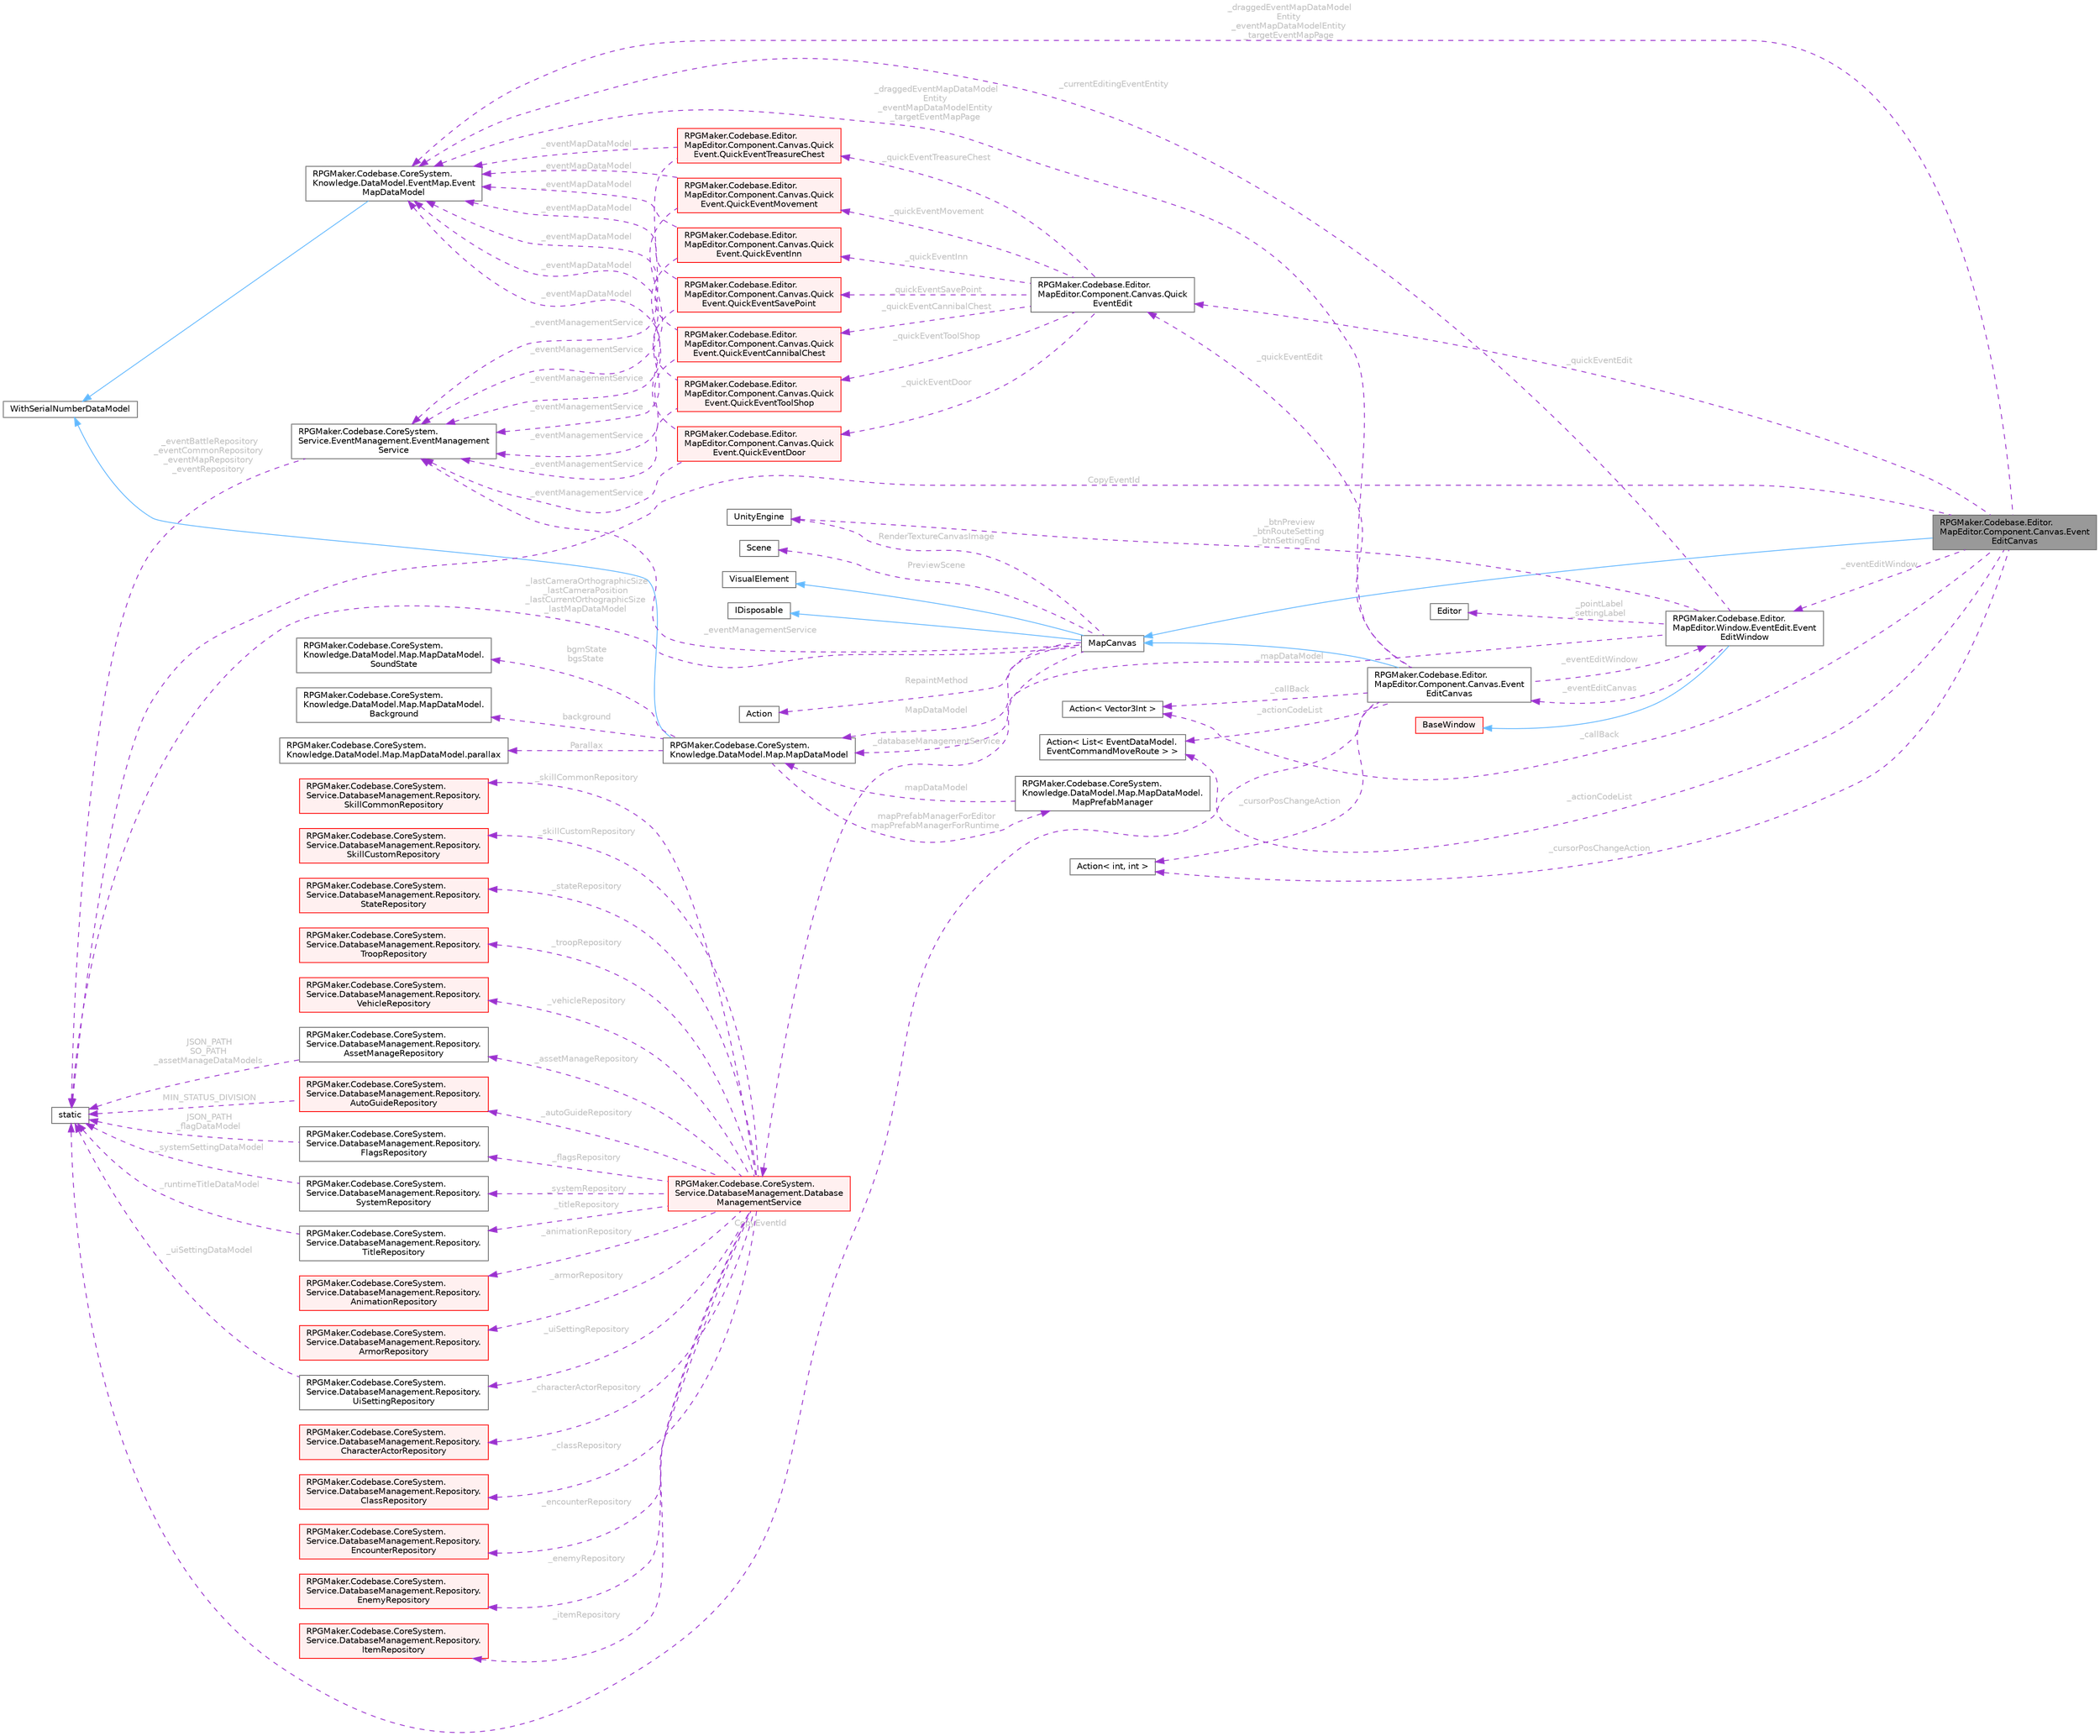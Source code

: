 digraph "RPGMaker.Codebase.Editor.MapEditor.Component.Canvas.EventEditCanvas"
{
 // LATEX_PDF_SIZE
  bgcolor="transparent";
  edge [fontname=Helvetica,fontsize=10,labelfontname=Helvetica,labelfontsize=10];
  node [fontname=Helvetica,fontsize=10,shape=box,height=0.2,width=0.4];
  rankdir="LR";
  Node1 [id="Node000001",label="RPGMaker.Codebase.Editor.\lMapEditor.Component.Canvas.Event\lEditCanvas",height=0.2,width=0.4,color="gray40", fillcolor="grey60", style="filled", fontcolor="black",tooltip="マップ上のイベントを編集する機能を持つキャンバスコンポーネント"];
  Node2 -> Node1 [id="edge1_Node000001_Node000002",dir="back",color="steelblue1",style="solid",tooltip=" "];
  Node2 [id="Node000002",label="MapCanvas",height=0.2,width=0.4,color="gray40", fillcolor="white", style="filled",URL="$da/d63/class_r_p_g_maker_1_1_codebase_1_1_editor_1_1_map_editor_1_1_component_1_1_canvas_1_1_map_canvas.html",tooltip=" "];
  Node3 -> Node2 [id="edge2_Node000002_Node000003",dir="back",color="steelblue1",style="solid",tooltip=" "];
  Node3 [id="Node000003",label="VisualElement",height=0.2,width=0.4,color="gray40", fillcolor="white", style="filled",tooltip=" "];
  Node4 -> Node2 [id="edge3_Node000002_Node000004",dir="back",color="steelblue1",style="solid",tooltip=" "];
  Node4 [id="Node000004",label="IDisposable",height=0.2,width=0.4,color="gray40", fillcolor="white", style="filled",tooltip=" "];
  Node5 -> Node2 [id="edge4_Node000002_Node000005",dir="back",color="darkorchid3",style="dashed",tooltip=" ",label=" MapDataModel",fontcolor="grey" ];
  Node5 [id="Node000005",label="RPGMaker.Codebase.CoreSystem.\lKnowledge.DataModel.Map.MapDataModel",height=0.2,width=0.4,color="gray40", fillcolor="white", style="filled",URL="$d8/d51/class_r_p_g_maker_1_1_codebase_1_1_core_system_1_1_knowledge_1_1_data_model_1_1_map_1_1_map_data_model.html",tooltip="😁 マップ・データ・モデル"];
  Node6 -> Node5 [id="edge5_Node000005_Node000006",dir="back",color="steelblue1",style="solid",tooltip=" "];
  Node6 [id="Node000006",label="WithSerialNumberDataModel",height=0.2,width=0.4,color="gray40", fillcolor="white", style="filled",tooltip=" "];
  Node7 -> Node5 [id="edge6_Node000005_Node000007",dir="back",color="darkorchid3",style="dashed",tooltip=" ",label=" background",fontcolor="grey" ];
  Node7 [id="Node000007",label="RPGMaker.Codebase.CoreSystem.\lKnowledge.DataModel.Map.MapDataModel.\lBackground",height=0.2,width=0.4,color="gray40", fillcolor="white", style="filled",URL="$d0/d66/class_r_p_g_maker_1_1_codebase_1_1_core_system_1_1_knowledge_1_1_data_model_1_1_map_1_1_map_data_model_1_1_background.html",tooltip="😁 背景"];
  Node8 -> Node5 [id="edge7_Node000005_Node000008",dir="back",color="darkorchid3",style="dashed",tooltip=" ",label=" Parallax",fontcolor="grey" ];
  Node8 [id="Node000008",label="RPGMaker.Codebase.CoreSystem.\lKnowledge.DataModel.Map.MapDataModel.parallax",height=0.2,width=0.4,color="gray40", fillcolor="white", style="filled",URL="$d6/d59/class_r_p_g_maker_1_1_codebase_1_1_core_system_1_1_knowledge_1_1_data_model_1_1_map_1_1_map_data_model_1_1parallax.html",tooltip="😁 視差"];
  Node9 -> Node5 [id="edge8_Node000005_Node000009",dir="back",color="darkorchid3",style="dashed",tooltip=" ",label=" bgmState\nbgsState",fontcolor="grey" ];
  Node9 [id="Node000009",label="RPGMaker.Codebase.CoreSystem.\lKnowledge.DataModel.Map.MapDataModel.\lSoundState",height=0.2,width=0.4,color="gray40", fillcolor="white", style="filled",URL="$dc/d49/class_r_p_g_maker_1_1_codebase_1_1_core_system_1_1_knowledge_1_1_data_model_1_1_map_1_1_map_data_model_1_1_sound_state.html",tooltip="😁 音状態"];
  Node10 -> Node5 [id="edge9_Node000005_Node000010",dir="back",color="darkorchid3",style="dashed",tooltip=" ",label=" mapPrefabManagerForEditor\nmapPrefabManagerForRuntime",fontcolor="grey" ];
  Node10 [id="Node000010",label="RPGMaker.Codebase.CoreSystem.\lKnowledge.DataModel.Map.MapDataModel.\lMapPrefabManager",height=0.2,width=0.4,color="gray40", fillcolor="white", style="filled",URL="$dd/db9/class_r_p_g_maker_1_1_codebase_1_1_core_system_1_1_knowledge_1_1_data_model_1_1_map_1_1_map_data_model_1_1_map_prefab_manager.html",tooltip="マップ・プレファブ管理"];
  Node5 -> Node10 [id="edge10_Node000010_Node000005",dir="back",color="darkorchid3",style="dashed",tooltip=" ",label=" mapDataModel",fontcolor="grey" ];
  Node11 -> Node2 [id="edge11_Node000002_Node000011",dir="back",color="darkorchid3",style="dashed",tooltip=" ",label=" RepaintMethod",fontcolor="grey" ];
  Node11 [id="Node000011",label="Action",height=0.2,width=0.4,color="gray40", fillcolor="white", style="filled",tooltip=" "];
  Node12 -> Node2 [id="edge12_Node000002_Node000012",dir="back",color="darkorchid3",style="dashed",tooltip=" ",label=" PreviewScene",fontcolor="grey" ];
  Node12 [id="Node000012",label="Scene",height=0.2,width=0.4,color="gray40", fillcolor="white", style="filled",tooltip=" "];
  Node13 -> Node2 [id="edge13_Node000002_Node000013",dir="back",color="darkorchid3",style="dashed",tooltip=" ",label=" RenderTextureCanvasImage",fontcolor="grey" ];
  Node13 [id="Node000013",label="UnityEngine",height=0.2,width=0.4,color="gray40", fillcolor="white", style="filled",tooltip=" "];
  Node14 -> Node2 [id="edge14_Node000002_Node000014",dir="back",color="darkorchid3",style="dashed",tooltip=" ",label=" _lastCameraOrthographicSize\n_lastCameraPosition\n_lastCurrentOrthographicSize\n_lastMapDataModel",fontcolor="grey" ];
  Node14 [id="Node000014",label="static",height=0.2,width=0.4,color="gray40", fillcolor="white", style="filled",tooltip=" "];
  Node15 -> Node2 [id="edge15_Node000002_Node000015",dir="back",color="darkorchid3",style="dashed",tooltip=" ",label=" _eventManagementService",fontcolor="grey" ];
  Node15 [id="Node000015",label="RPGMaker.Codebase.CoreSystem.\lService.EventManagement.EventManagement\lService",height=0.2,width=0.4,color="gray40", fillcolor="white", style="filled",URL="$d5/d7b/class_r_p_g_maker_1_1_codebase_1_1_core_system_1_1_service_1_1_event_management_1_1_event_management_service.html",tooltip=" "];
  Node14 -> Node15 [id="edge16_Node000015_Node000014",dir="back",color="darkorchid3",style="dashed",tooltip=" ",label=" _eventBattleRepository\n_eventCommonRepository\n_eventMapRepository\n_eventRepository",fontcolor="grey" ];
  Node16 -> Node2 [id="edge17_Node000002_Node000016",dir="back",color="darkorchid3",style="dashed",tooltip=" ",label=" _databaseManagementService",fontcolor="grey" ];
  Node16 [id="Node000016",label="RPGMaker.Codebase.CoreSystem.\lService.DatabaseManagement.Database\lManagementService",height=0.2,width=0.4,color="red", fillcolor="#FFF0F0", style="filled",URL="$db/db0/class_r_p_g_maker_1_1_codebase_1_1_core_system_1_1_service_1_1_database_management_1_1_database_management_service.html",tooltip="😁 データベース管理サービス"];
  Node17 -> Node16 [id="edge18_Node000016_Node000017",dir="back",color="darkorchid3",style="dashed",tooltip=" ",label=" _animationRepository",fontcolor="grey" ];
  Node17 [id="Node000017",label="RPGMaker.Codebase.CoreSystem.\lService.DatabaseManagement.Repository.\lAnimationRepository",height=0.2,width=0.4,color="red", fillcolor="#FFF0F0", style="filled",URL="$d5/deb/class_r_p_g_maker_1_1_codebase_1_1_core_system_1_1_service_1_1_database_management_1_1_repository_1_1_animation_repository.html",tooltip="😁 アニメーション置き場"];
  Node19 -> Node16 [id="edge19_Node000016_Node000019",dir="back",color="darkorchid3",style="dashed",tooltip=" ",label=" _armorRepository",fontcolor="grey" ];
  Node19 [id="Node000019",label="RPGMaker.Codebase.CoreSystem.\lService.DatabaseManagement.Repository.\lArmorRepository",height=0.2,width=0.4,color="red", fillcolor="#FFF0F0", style="filled",URL="$d5/d5e/class_r_p_g_maker_1_1_codebase_1_1_core_system_1_1_service_1_1_database_management_1_1_repository_1_1_armor_repository.html",tooltip="😁 防具置き場"];
  Node21 -> Node16 [id="edge20_Node000016_Node000021",dir="back",color="darkorchid3",style="dashed",tooltip=" ",label=" _assetManageRepository",fontcolor="grey" ];
  Node21 [id="Node000021",label="RPGMaker.Codebase.CoreSystem.\lService.DatabaseManagement.Repository.\lAssetManageRepository",height=0.2,width=0.4,color="gray40", fillcolor="white", style="filled",URL="$d7/db3/class_r_p_g_maker_1_1_codebase_1_1_core_system_1_1_service_1_1_database_management_1_1_repository_1_1_asset_manage_repository.html",tooltip="😁 資産管理置き場"];
  Node14 -> Node21 [id="edge21_Node000021_Node000014",dir="back",color="darkorchid3",style="dashed",tooltip=" ",label=" JSON_PATH\nSO_PATH\n_assetManageDataModels",fontcolor="grey" ];
  Node22 -> Node16 [id="edge22_Node000016_Node000022",dir="back",color="darkorchid3",style="dashed",tooltip=" ",label=" _autoGuideRepository",fontcolor="grey" ];
  Node22 [id="Node000022",label="RPGMaker.Codebase.CoreSystem.\lService.DatabaseManagement.Repository.\lAutoGuideRepository",height=0.2,width=0.4,color="red", fillcolor="#FFF0F0", style="filled",URL="$dc/d23/class_r_p_g_maker_1_1_codebase_1_1_core_system_1_1_service_1_1_database_management_1_1_repository_1_1_auto_guide_repository.html",tooltip="😁 自動ガイド置き場"];
  Node14 -> Node22 [id="edge23_Node000022_Node000014",dir="back",color="darkorchid3",style="dashed",tooltip=" ",label=" MIN_STATUS_DIVISION",fontcolor="grey" ];
  Node24 -> Node16 [id="edge24_Node000016_Node000024",dir="back",color="darkorchid3",style="dashed",tooltip=" ",label=" _characterActorRepository",fontcolor="grey" ];
  Node24 [id="Node000024",label="RPGMaker.Codebase.CoreSystem.\lService.DatabaseManagement.Repository.\lCharacterActorRepository",height=0.2,width=0.4,color="red", fillcolor="#FFF0F0", style="filled",URL="$dc/d27/class_r_p_g_maker_1_1_codebase_1_1_core_system_1_1_service_1_1_database_management_1_1_repositor67544213d6af3013901ca89c3e4d5d21.html",tooltip="キャラクター・アクター置き場"];
  Node26 -> Node16 [id="edge25_Node000016_Node000026",dir="back",color="darkorchid3",style="dashed",tooltip=" ",label=" _classRepository",fontcolor="grey" ];
  Node26 [id="Node000026",label="RPGMaker.Codebase.CoreSystem.\lService.DatabaseManagement.Repository.\lClassRepository",height=0.2,width=0.4,color="red", fillcolor="#FFF0F0", style="filled",URL="$d5/df3/class_r_p_g_maker_1_1_codebase_1_1_core_system_1_1_service_1_1_database_management_1_1_repository_1_1_class_repository.html",tooltip="😁 クラス置き場"];
  Node28 -> Node16 [id="edge26_Node000016_Node000028",dir="back",color="darkorchid3",style="dashed",tooltip=" ",label=" _encounterRepository",fontcolor="grey" ];
  Node28 [id="Node000028",label="RPGMaker.Codebase.CoreSystem.\lService.DatabaseManagement.Repository.\lEncounterRepository",height=0.2,width=0.4,color="red", fillcolor="#FFF0F0", style="filled",URL="$d3/dae/class_r_p_g_maker_1_1_codebase_1_1_core_system_1_1_service_1_1_database_management_1_1_repository_1_1_encounter_repository.html",tooltip="遭遇置き場"];
  Node30 -> Node16 [id="edge27_Node000016_Node000030",dir="back",color="darkorchid3",style="dashed",tooltip=" ",label=" _enemyRepository",fontcolor="grey" ];
  Node30 [id="Node000030",label="RPGMaker.Codebase.CoreSystem.\lService.DatabaseManagement.Repository.\lEnemyRepository",height=0.2,width=0.4,color="red", fillcolor="#FFF0F0", style="filled",URL="$d4/d59/class_r_p_g_maker_1_1_codebase_1_1_core_system_1_1_service_1_1_database_management_1_1_repository_1_1_enemy_repository.html",tooltip="😁 敵置き場"];
  Node32 -> Node16 [id="edge28_Node000016_Node000032",dir="back",color="darkorchid3",style="dashed",tooltip=" ",label=" _flagsRepository",fontcolor="grey" ];
  Node32 [id="Node000032",label="RPGMaker.Codebase.CoreSystem.\lService.DatabaseManagement.Repository.\lFlagsRepository",height=0.2,width=0.4,color="gray40", fillcolor="white", style="filled",URL="$dd/db4/class_r_p_g_maker_1_1_codebase_1_1_core_system_1_1_service_1_1_database_management_1_1_repository_1_1_flags_repository.html",tooltip="😁 フラグ置き場"];
  Node14 -> Node32 [id="edge29_Node000032_Node000014",dir="back",color="darkorchid3",style="dashed",tooltip=" ",label=" JSON_PATH\n_flagDataModel",fontcolor="grey" ];
  Node33 -> Node16 [id="edge30_Node000016_Node000033",dir="back",color="darkorchid3",style="dashed",tooltip=" ",label=" _itemRepository",fontcolor="grey" ];
  Node33 [id="Node000033",label="RPGMaker.Codebase.CoreSystem.\lService.DatabaseManagement.Repository.\lItemRepository",height=0.2,width=0.4,color="red", fillcolor="#FFF0F0", style="filled",URL="$dd/d1d/class_r_p_g_maker_1_1_codebase_1_1_core_system_1_1_service_1_1_database_management_1_1_repository_1_1_item_repository.html",tooltip="😁 アイテム置き場"];
  Node35 -> Node16 [id="edge31_Node000016_Node000035",dir="back",color="darkorchid3",style="dashed",tooltip=" ",label=" _skillCommonRepository",fontcolor="grey" ];
  Node35 [id="Node000035",label="RPGMaker.Codebase.CoreSystem.\lService.DatabaseManagement.Repository.\lSkillCommonRepository",height=0.2,width=0.4,color="red", fillcolor="#FFF0F0", style="filled",URL="$da/d52/class_r_p_g_maker_1_1_codebase_1_1_core_system_1_1_service_1_1_database_management_1_1_repository_1_1_skill_common_repository.html",tooltip="😁 スキル共通置き場"];
  Node37 -> Node16 [id="edge32_Node000016_Node000037",dir="back",color="darkorchid3",style="dashed",tooltip=" ",label=" _skillCustomRepository",fontcolor="grey" ];
  Node37 [id="Node000037",label="RPGMaker.Codebase.CoreSystem.\lService.DatabaseManagement.Repository.\lSkillCustomRepository",height=0.2,width=0.4,color="red", fillcolor="#FFF0F0", style="filled",URL="$df/d9d/class_r_p_g_maker_1_1_codebase_1_1_core_system_1_1_service_1_1_database_management_1_1_repository_1_1_skill_custom_repository.html",tooltip="😁 スキル・カスタム置き場"];
  Node39 -> Node16 [id="edge33_Node000016_Node000039",dir="back",color="darkorchid3",style="dashed",tooltip=" ",label=" _stateRepository",fontcolor="grey" ];
  Node39 [id="Node000039",label="RPGMaker.Codebase.CoreSystem.\lService.DatabaseManagement.Repository.\lStateRepository",height=0.2,width=0.4,color="red", fillcolor="#FFF0F0", style="filled",URL="$d0/d34/class_r_p_g_maker_1_1_codebase_1_1_core_system_1_1_service_1_1_database_management_1_1_repository_1_1_state_repository.html",tooltip="😁 状態置き場"];
  Node41 -> Node16 [id="edge34_Node000016_Node000041",dir="back",color="darkorchid3",style="dashed",tooltip=" ",label=" _systemRepository",fontcolor="grey" ];
  Node41 [id="Node000041",label="RPGMaker.Codebase.CoreSystem.\lService.DatabaseManagement.Repository.\lSystemRepository",height=0.2,width=0.4,color="gray40", fillcolor="white", style="filled",URL="$d6/d55/class_r_p_g_maker_1_1_codebase_1_1_core_system_1_1_service_1_1_database_management_1_1_repository_1_1_system_repository.html",tooltip="😁 システム置き場"];
  Node14 -> Node41 [id="edge35_Node000041_Node000014",dir="back",color="darkorchid3",style="dashed",tooltip=" ",label=" _systemSettingDataModel",fontcolor="grey" ];
  Node42 -> Node16 [id="edge36_Node000016_Node000042",dir="back",color="darkorchid3",style="dashed",tooltip=" ",label=" _titleRepository",fontcolor="grey" ];
  Node42 [id="Node000042",label="RPGMaker.Codebase.CoreSystem.\lService.DatabaseManagement.Repository.\lTitleRepository",height=0.2,width=0.4,color="gray40", fillcolor="white", style="filled",URL="$d6/d61/class_r_p_g_maker_1_1_codebase_1_1_core_system_1_1_service_1_1_database_management_1_1_repository_1_1_title_repository.html",tooltip="😁 タイトル置き場"];
  Node14 -> Node42 [id="edge37_Node000042_Node000014",dir="back",color="darkorchid3",style="dashed",tooltip=" ",label=" _runtimeTitleDataModel",fontcolor="grey" ];
  Node43 -> Node16 [id="edge38_Node000016_Node000043",dir="back",color="darkorchid3",style="dashed",tooltip=" ",label=" _troopRepository",fontcolor="grey" ];
  Node43 [id="Node000043",label="RPGMaker.Codebase.CoreSystem.\lService.DatabaseManagement.Repository.\lTroopRepository",height=0.2,width=0.4,color="red", fillcolor="#FFF0F0", style="filled",URL="$d6/d3e/class_r_p_g_maker_1_1_codebase_1_1_core_system_1_1_service_1_1_database_management_1_1_repository_1_1_troop_repository.html",tooltip="😁 部隊置き場"];
  Node45 -> Node16 [id="edge39_Node000016_Node000045",dir="back",color="darkorchid3",style="dashed",tooltip=" ",label=" _uiSettingRepository",fontcolor="grey" ];
  Node45 [id="Node000045",label="RPGMaker.Codebase.CoreSystem.\lService.DatabaseManagement.Repository.\lUiSettingRepository",height=0.2,width=0.4,color="gray40", fillcolor="white", style="filled",URL="$de/d41/class_r_p_g_maker_1_1_codebase_1_1_core_system_1_1_service_1_1_database_management_1_1_repository_1_1_ui_setting_repository.html",tooltip="😁 ユーザー・インターフェース設定置き場"];
  Node14 -> Node45 [id="edge40_Node000045_Node000014",dir="back",color="darkorchid3",style="dashed",tooltip=" ",label=" _uiSettingDataModel",fontcolor="grey" ];
  Node46 -> Node16 [id="edge41_Node000016_Node000046",dir="back",color="darkorchid3",style="dashed",tooltip=" ",label=" _vehicleRepository",fontcolor="grey" ];
  Node46 [id="Node000046",label="RPGMaker.Codebase.CoreSystem.\lService.DatabaseManagement.Repository.\lVehicleRepository",height=0.2,width=0.4,color="red", fillcolor="#FFF0F0", style="filled",URL="$dc/dcd/class_r_p_g_maker_1_1_codebase_1_1_core_system_1_1_service_1_1_database_management_1_1_repository_1_1_vehicle_repository.html",tooltip="😁 乗り物置き場"];
  Node51 -> Node1 [id="edge42_Node000001_Node000051",dir="back",color="darkorchid3",style="dashed",tooltip=" ",label=" _draggedEventMapDataModel\lEntity\n_eventMapDataModelEntity\n_targetEventMapPage",fontcolor="grey" ];
  Node51 [id="Node000051",label="RPGMaker.Codebase.CoreSystem.\lKnowledge.DataModel.EventMap.Event\lMapDataModel",height=0.2,width=0.4,color="gray40", fillcolor="white", style="filled",URL="$df/d2c/class_r_p_g_maker_1_1_codebase_1_1_core_system_1_1_knowledge_1_1_data_model_1_1_event_map_1_1_event_map_data_model.html",tooltip="😁 イベント・マップ・データ・モデル"];
  Node6 -> Node51 [id="edge43_Node000051_Node000006",dir="back",color="steelblue1",style="solid",tooltip=" "];
  Node52 -> Node1 [id="edge44_Node000001_Node000052",dir="back",color="darkorchid3",style="dashed",tooltip=" ",label=" _eventEditWindow",fontcolor="grey" ];
  Node52 [id="Node000052",label="RPGMaker.Codebase.Editor.\lMapEditor.Window.EventEdit.Event\lEditWindow",height=0.2,width=0.4,color="gray40", fillcolor="white", style="filled",URL="$db/d92/class_r_p_g_maker_1_1_codebase_1_1_editor_1_1_map_editor_1_1_window_1_1_event_edit_1_1_event_edit_window.html",tooltip="イベント編集ウィンドウ."];
  Node53 -> Node52 [id="edge45_Node000052_Node000053",dir="back",color="steelblue1",style="solid",tooltip=" "];
  Node53 [id="Node000053",label="BaseWindow",height=0.2,width=0.4,color="red", fillcolor="#FFF0F0", style="filled",URL="$de/d8f/class_r_p_g_maker_1_1_codebase_1_1_editor_1_1_common_1_1_base_window.html",tooltip="メニュー、ヒエラルキー、シーン、インスペクターウィンドウの基底抽象クラス."];
  Node5 -> Node52 [id="edge46_Node000052_Node000005",dir="back",color="darkorchid3",style="dashed",tooltip=" ",label=" _mapDataModel",fontcolor="grey" ];
  Node51 -> Node52 [id="edge47_Node000052_Node000051",dir="back",color="darkorchid3",style="dashed",tooltip=" ",label=" _currentEditingEventEntity",fontcolor="grey" ];
  Node55 -> Node52 [id="edge48_Node000052_Node000055",dir="back",color="darkorchid3",style="dashed",tooltip=" ",label=" _eventEditCanvas",fontcolor="grey" ];
  Node55 [id="Node000055",label="RPGMaker.Codebase.Editor.\lMapEditor.Component.Canvas.Event\lEditCanvas",height=0.2,width=0.4,color="gray40", fillcolor="white", style="filled",URL="$df/d64/class_r_p_g_maker_1_1_codebase_1_1_editor_1_1_map_editor_1_1_component_1_1_canvas_1_1_event_edit_canvas.html",tooltip="マップ上のイベントを編集する機能を持つキャンバスコンポーネント"];
  Node2 -> Node55 [id="edge49_Node000055_Node000002",dir="back",color="steelblue1",style="solid",tooltip=" "];
  Node51 -> Node55 [id="edge50_Node000055_Node000051",dir="back",color="darkorchid3",style="dashed",tooltip=" ",label=" _draggedEventMapDataModel\lEntity\n_eventMapDataModelEntity\n_targetEventMapPage",fontcolor="grey" ];
  Node52 -> Node55 [id="edge51_Node000055_Node000052",dir="back",color="darkorchid3",style="dashed",tooltip=" ",label=" _eventEditWindow",fontcolor="grey" ];
  Node56 -> Node55 [id="edge52_Node000055_Node000056",dir="back",color="darkorchid3",style="dashed",tooltip=" ",label=" _actionCodeList",fontcolor="grey" ];
  Node56 [id="Node000056",label="Action\< List\< EventDataModel.\lEventCommandMoveRoute \> \>",height=0.2,width=0.4,color="gray40", fillcolor="white", style="filled",tooltip=" "];
  Node57 -> Node55 [id="edge53_Node000055_Node000057",dir="back",color="darkorchid3",style="dashed",tooltip=" ",label=" _cursorPosChangeAction",fontcolor="grey" ];
  Node57 [id="Node000057",label="Action\< int, int \>",height=0.2,width=0.4,color="gray40", fillcolor="white", style="filled",tooltip=" "];
  Node58 -> Node55 [id="edge54_Node000055_Node000058",dir="back",color="darkorchid3",style="dashed",tooltip=" ",label=" _quickEventEdit",fontcolor="grey" ];
  Node58 [id="Node000058",label="RPGMaker.Codebase.Editor.\lMapEditor.Component.Canvas.Quick\lEventEdit",height=0.2,width=0.4,color="gray40", fillcolor="white", style="filled",URL="$d8/d87/class_r_p_g_maker_1_1_codebase_1_1_editor_1_1_map_editor_1_1_component_1_1_canvas_1_1_quick_event_edit.html",tooltip=" "];
  Node59 -> Node58 [id="edge55_Node000058_Node000059",dir="back",color="darkorchid3",style="dashed",tooltip=" ",label=" _quickEventCannibalChest",fontcolor="grey" ];
  Node59 [id="Node000059",label="RPGMaker.Codebase.Editor.\lMapEditor.Component.Canvas.Quick\lEvent.QuickEventCannibalChest",height=0.2,width=0.4,color="red", fillcolor="#FFF0F0", style="filled",URL="$db/da7/class_r_p_g_maker_1_1_codebase_1_1_editor_1_1_map_editor_1_1_component_1_1_canvas_1_1_quick_even2073917318e51816556fc57cab8cc5cf.html",tooltip=" "];
  Node15 -> Node59 [id="edge56_Node000059_Node000015",dir="back",color="darkorchid3",style="dashed",tooltip=" ",label=" _eventManagementService",fontcolor="grey" ];
  Node51 -> Node59 [id="edge57_Node000059_Node000051",dir="back",color="darkorchid3",style="dashed",tooltip=" ",label=" _eventMapDataModel",fontcolor="grey" ];
  Node61 -> Node58 [id="edge58_Node000058_Node000061",dir="back",color="darkorchid3",style="dashed",tooltip=" ",label=" _quickEventDoor",fontcolor="grey" ];
  Node61 [id="Node000061",label="RPGMaker.Codebase.Editor.\lMapEditor.Component.Canvas.Quick\lEvent.QuickEventDoor",height=0.2,width=0.4,color="red", fillcolor="#FFF0F0", style="filled",URL="$d7/d58/class_r_p_g_maker_1_1_codebase_1_1_editor_1_1_map_editor_1_1_component_1_1_canvas_1_1_quick_event_1_1_quick_event_door.html",tooltip=" "];
  Node15 -> Node61 [id="edge59_Node000061_Node000015",dir="back",color="darkorchid3",style="dashed",tooltip=" ",label=" _eventManagementService",fontcolor="grey" ];
  Node51 -> Node61 [id="edge60_Node000061_Node000051",dir="back",color="darkorchid3",style="dashed",tooltip=" ",label=" _eventMapDataModel",fontcolor="grey" ];
  Node68 -> Node58 [id="edge61_Node000058_Node000068",dir="back",color="darkorchid3",style="dashed",tooltip=" ",label=" _quickEventInn",fontcolor="grey" ];
  Node68 [id="Node000068",label="RPGMaker.Codebase.Editor.\lMapEditor.Component.Canvas.Quick\lEvent.QuickEventInn",height=0.2,width=0.4,color="red", fillcolor="#FFF0F0", style="filled",URL="$da/dd1/class_r_p_g_maker_1_1_codebase_1_1_editor_1_1_map_editor_1_1_component_1_1_canvas_1_1_quick_event_1_1_quick_event_inn.html",tooltip=" "];
  Node15 -> Node68 [id="edge62_Node000068_Node000015",dir="back",color="darkorchid3",style="dashed",tooltip=" ",label=" _eventManagementService",fontcolor="grey" ];
  Node51 -> Node68 [id="edge63_Node000068_Node000051",dir="back",color="darkorchid3",style="dashed",tooltip=" ",label=" _eventMapDataModel",fontcolor="grey" ];
  Node69 -> Node58 [id="edge64_Node000058_Node000069",dir="back",color="darkorchid3",style="dashed",tooltip=" ",label=" _quickEventMovement",fontcolor="grey" ];
  Node69 [id="Node000069",label="RPGMaker.Codebase.Editor.\lMapEditor.Component.Canvas.Quick\lEvent.QuickEventMovement",height=0.2,width=0.4,color="red", fillcolor="#FFF0F0", style="filled",URL="$d1/d71/class_r_p_g_maker_1_1_codebase_1_1_editor_1_1_map_editor_1_1_component_1_1_canvas_1_1_quick_event_1_1_quick_event_movement.html",tooltip=" "];
  Node15 -> Node69 [id="edge65_Node000069_Node000015",dir="back",color="darkorchid3",style="dashed",tooltip=" ",label=" _eventManagementService",fontcolor="grey" ];
  Node51 -> Node69 [id="edge66_Node000069_Node000051",dir="back",color="darkorchid3",style="dashed",tooltip=" ",label=" _eventMapDataModel",fontcolor="grey" ];
  Node70 -> Node58 [id="edge67_Node000058_Node000070",dir="back",color="darkorchid3",style="dashed",tooltip=" ",label=" _quickEventSavePoint",fontcolor="grey" ];
  Node70 [id="Node000070",label="RPGMaker.Codebase.Editor.\lMapEditor.Component.Canvas.Quick\lEvent.QuickEventSavePoint",height=0.2,width=0.4,color="red", fillcolor="#FFF0F0", style="filled",URL="$df/deb/class_r_p_g_maker_1_1_codebase_1_1_editor_1_1_map_editor_1_1_component_1_1_canvas_1_1_quick_event_1_1_quick_event_save_point.html",tooltip=" "];
  Node15 -> Node70 [id="edge68_Node000070_Node000015",dir="back",color="darkorchid3",style="dashed",tooltip=" ",label=" _eventManagementService",fontcolor="grey" ];
  Node51 -> Node70 [id="edge69_Node000070_Node000051",dir="back",color="darkorchid3",style="dashed",tooltip=" ",label=" _eventMapDataModel",fontcolor="grey" ];
  Node71 -> Node58 [id="edge70_Node000058_Node000071",dir="back",color="darkorchid3",style="dashed",tooltip=" ",label=" _quickEventToolShop",fontcolor="grey" ];
  Node71 [id="Node000071",label="RPGMaker.Codebase.Editor.\lMapEditor.Component.Canvas.Quick\lEvent.QuickEventToolShop",height=0.2,width=0.4,color="red", fillcolor="#FFF0F0", style="filled",URL="$d4/dc1/class_r_p_g_maker_1_1_codebase_1_1_editor_1_1_map_editor_1_1_component_1_1_canvas_1_1_quick_event_1_1_quick_event_tool_shop.html",tooltip=" "];
  Node15 -> Node71 [id="edge71_Node000071_Node000015",dir="back",color="darkorchid3",style="dashed",tooltip=" ",label=" _eventManagementService",fontcolor="grey" ];
  Node51 -> Node71 [id="edge72_Node000071_Node000051",dir="back",color="darkorchid3",style="dashed",tooltip=" ",label=" _eventMapDataModel",fontcolor="grey" ];
  Node72 -> Node58 [id="edge73_Node000058_Node000072",dir="back",color="darkorchid3",style="dashed",tooltip=" ",label=" _quickEventTreasureChest",fontcolor="grey" ];
  Node72 [id="Node000072",label="RPGMaker.Codebase.Editor.\lMapEditor.Component.Canvas.Quick\lEvent.QuickEventTreasureChest",height=0.2,width=0.4,color="red", fillcolor="#FFF0F0", style="filled",URL="$df/d9c/class_r_p_g_maker_1_1_codebase_1_1_editor_1_1_map_editor_1_1_component_1_1_canvas_1_1_quick_evenf9d9e74c6d7e114deb04c0e93a0da4a7.html",tooltip=" "];
  Node15 -> Node72 [id="edge74_Node000072_Node000015",dir="back",color="darkorchid3",style="dashed",tooltip=" ",label=" _eventManagementService",fontcolor="grey" ];
  Node51 -> Node72 [id="edge75_Node000072_Node000051",dir="back",color="darkorchid3",style="dashed",tooltip=" ",label=" _eventMapDataModel",fontcolor="grey" ];
  Node73 -> Node55 [id="edge76_Node000055_Node000073",dir="back",color="darkorchid3",style="dashed",tooltip=" ",label=" _callBack",fontcolor="grey" ];
  Node73 [id="Node000073",label="Action\< Vector3Int \>",height=0.2,width=0.4,color="gray40", fillcolor="white", style="filled",tooltip=" "];
  Node14 -> Node55 [id="edge77_Node000055_Node000014",dir="back",color="darkorchid3",style="dashed",tooltip=" ",label=" CopyEventId",fontcolor="grey" ];
  Node74 -> Node52 [id="edge78_Node000052_Node000074",dir="back",color="darkorchid3",style="dashed",tooltip=" ",label=" _pointLabel\n_settingLabel",fontcolor="grey" ];
  Node74 [id="Node000074",label="Editor",height=0.2,width=0.4,color="gray40", fillcolor="white", style="filled",tooltip=" "];
  Node13 -> Node52 [id="edge79_Node000052_Node000013",dir="back",color="darkorchid3",style="dashed",tooltip=" ",label=" _btnPreview\n_btnRouteSetting\n_btnSettingEnd",fontcolor="grey" ];
  Node56 -> Node1 [id="edge80_Node000001_Node000056",dir="back",color="darkorchid3",style="dashed",tooltip=" ",label=" _actionCodeList",fontcolor="grey" ];
  Node57 -> Node1 [id="edge81_Node000001_Node000057",dir="back",color="darkorchid3",style="dashed",tooltip=" ",label=" _cursorPosChangeAction",fontcolor="grey" ];
  Node58 -> Node1 [id="edge82_Node000001_Node000058",dir="back",color="darkorchid3",style="dashed",tooltip=" ",label=" _quickEventEdit",fontcolor="grey" ];
  Node73 -> Node1 [id="edge83_Node000001_Node000073",dir="back",color="darkorchid3",style="dashed",tooltip=" ",label=" _callBack",fontcolor="grey" ];
  Node14 -> Node1 [id="edge84_Node000001_Node000014",dir="back",color="darkorchid3",style="dashed",tooltip=" ",label=" CopyEventId",fontcolor="grey" ];
}
